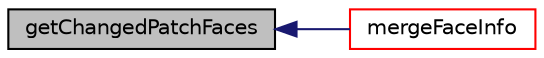 digraph "getChangedPatchFaces"
{
  bgcolor="transparent";
  edge [fontname="Helvetica",fontsize="10",labelfontname="Helvetica",labelfontsize="10"];
  node [fontname="Helvetica",fontsize="10",shape=record];
  rankdir="LR";
  Node382 [label="getChangedPatchFaces",height=0.2,width=0.4,color="black", fillcolor="grey75", style="filled", fontcolor="black"];
  Node382 -> Node383 [dir="back",color="midnightblue",fontsize="10",style="solid",fontname="Helvetica"];
  Node383 [label="mergeFaceInfo",height=0.2,width=0.4,color="red",URL="$a25945.html#a6fe7eac0dc209d4645e9418a436dd4e4",tooltip="Merge received patch data into global data. "];
}
